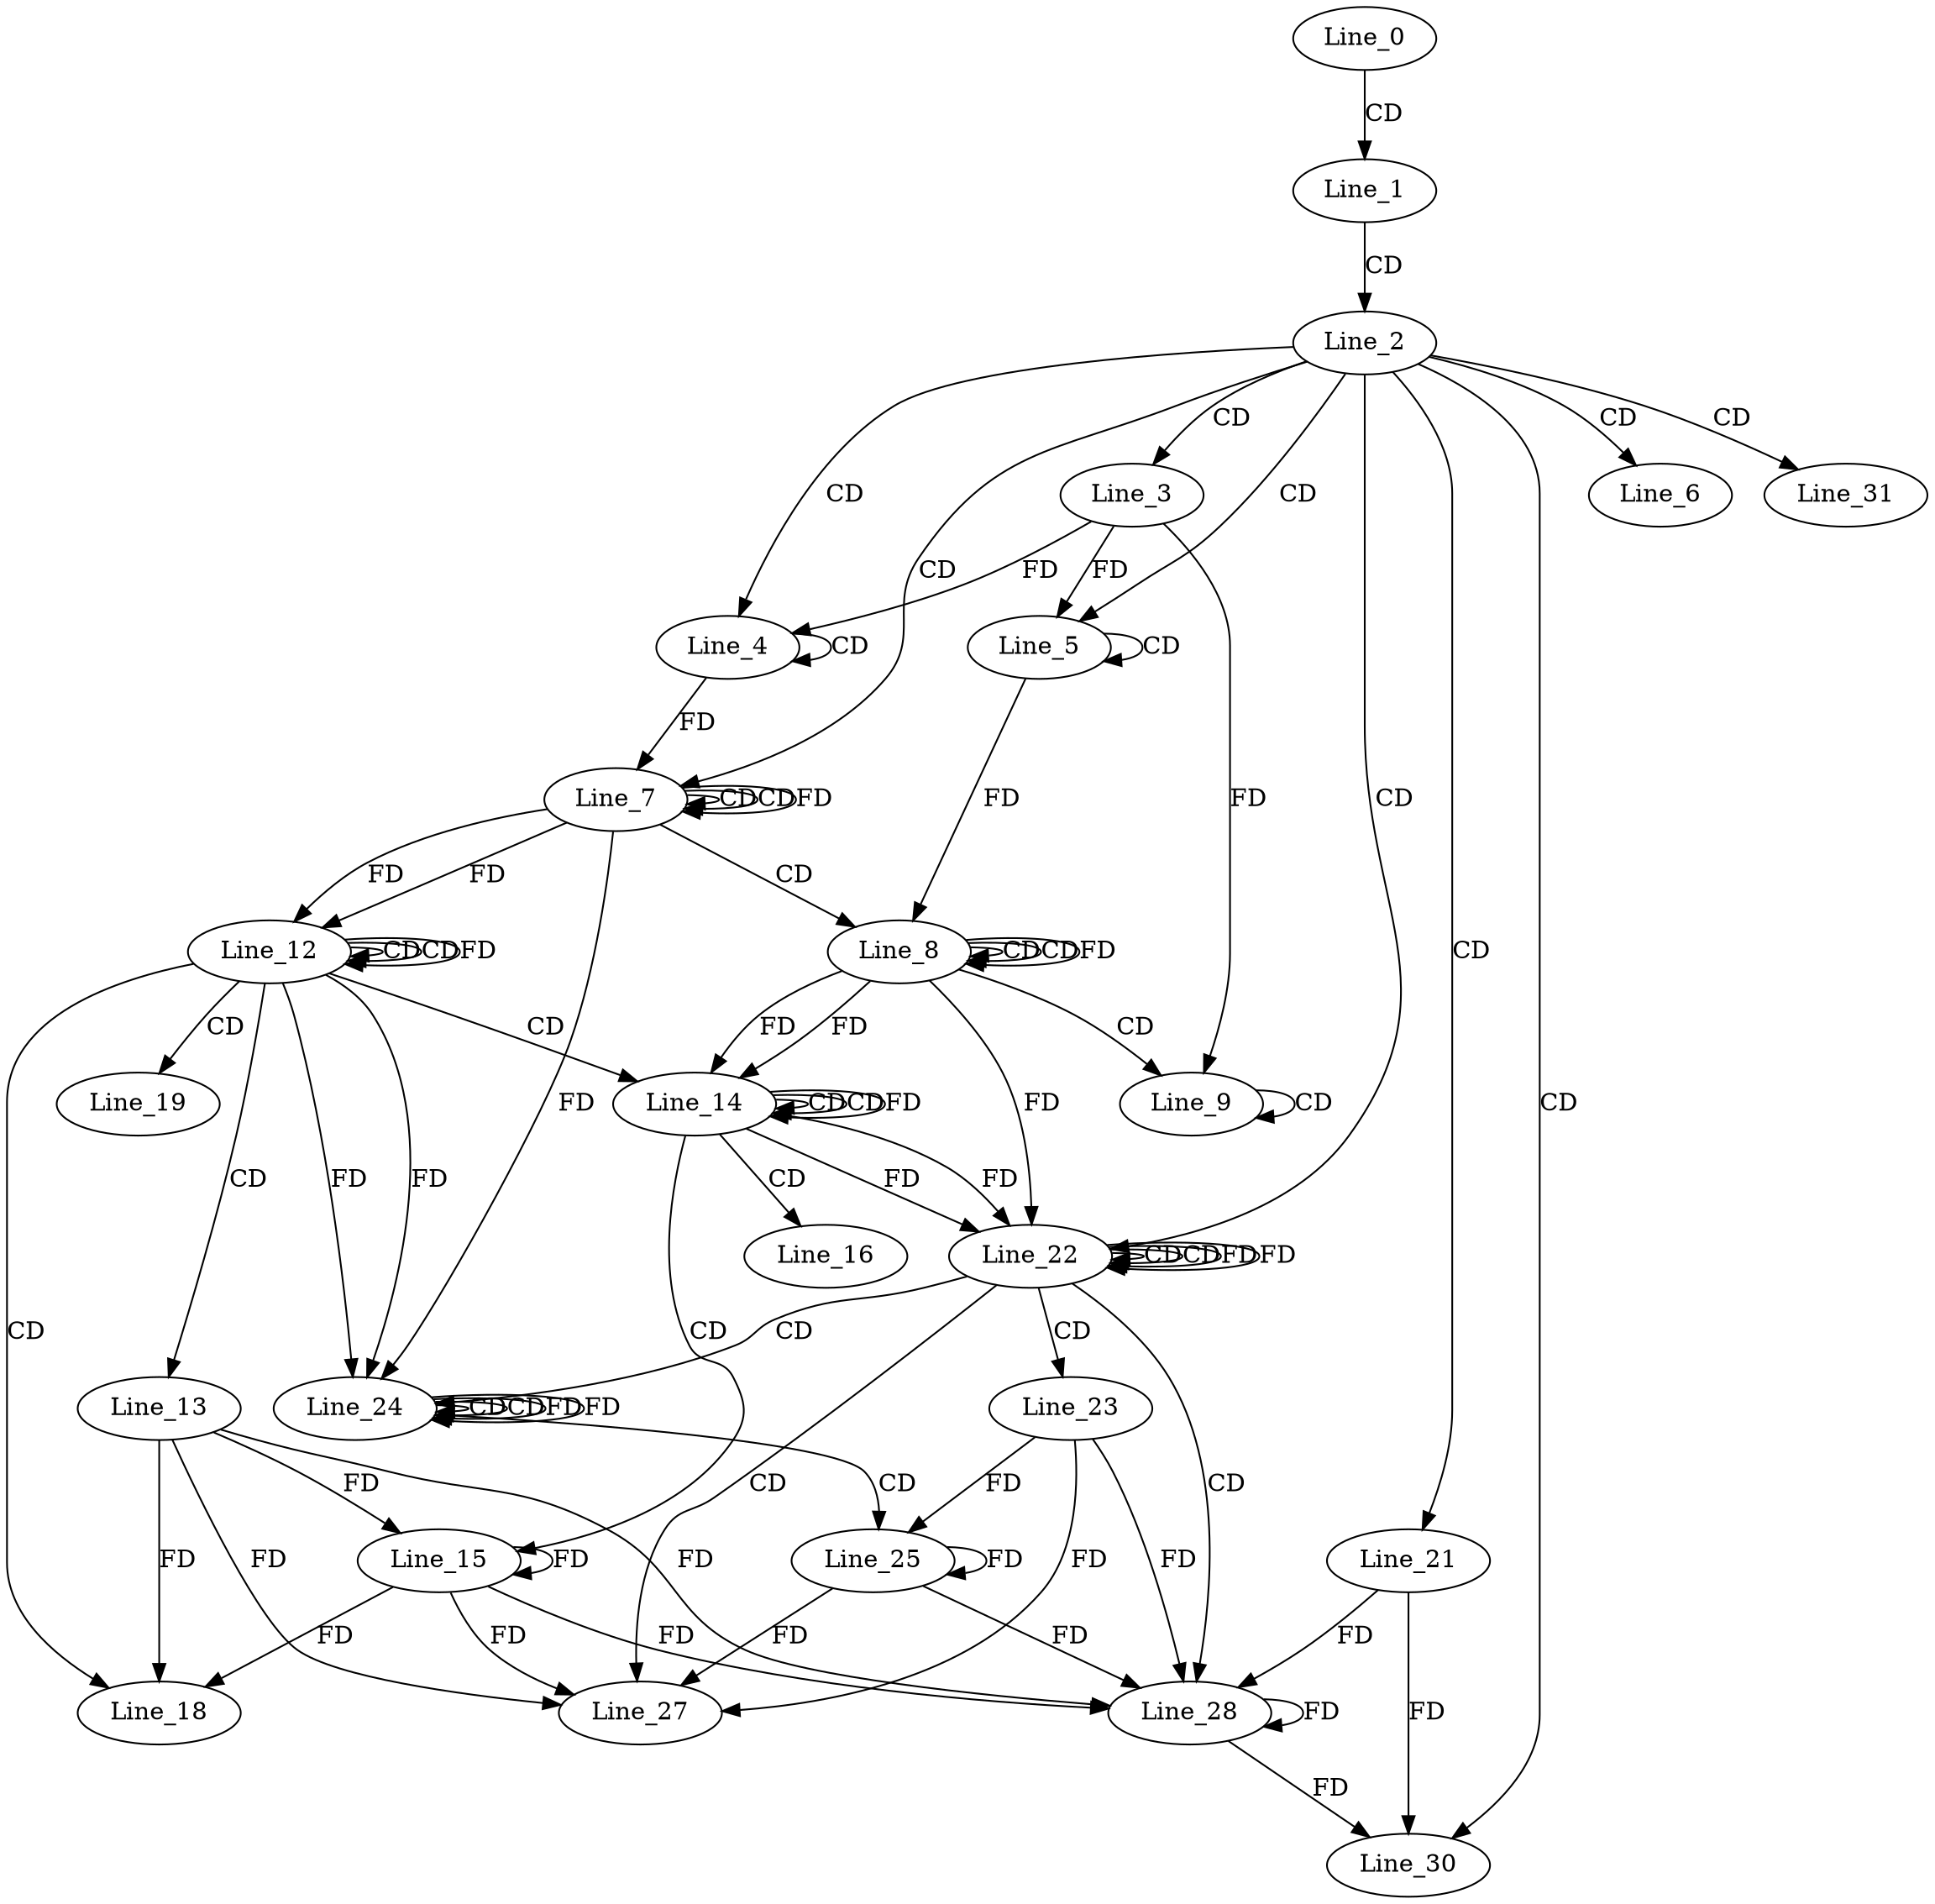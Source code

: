 digraph G {
  Line_0;
  Line_1;
  Line_2;
  Line_3;
  Line_4;
  Line_4;
  Line_5;
  Line_5;
  Line_6;
  Line_7;
  Line_7;
  Line_7;
  Line_8;
  Line_8;
  Line_8;
  Line_9;
  Line_9;
  Line_12;
  Line_12;
  Line_12;
  Line_13;
  Line_14;
  Line_14;
  Line_14;
  Line_15;
  Line_16;
  Line_18;
  Line_19;
  Line_21;
  Line_22;
  Line_22;
  Line_22;
  Line_23;
  Line_24;
  Line_24;
  Line_24;
  Line_25;
  Line_27;
  Line_28;
  Line_30;
  Line_31;
  Line_0 -> Line_1 [ label="CD" ];
  Line_1 -> Line_2 [ label="CD" ];
  Line_2 -> Line_3 [ label="CD" ];
  Line_2 -> Line_4 [ label="CD" ];
  Line_4 -> Line_4 [ label="CD" ];
  Line_3 -> Line_4 [ label="FD" ];
  Line_2 -> Line_5 [ label="CD" ];
  Line_5 -> Line_5 [ label="CD" ];
  Line_3 -> Line_5 [ label="FD" ];
  Line_2 -> Line_6 [ label="CD" ];
  Line_2 -> Line_7 [ label="CD" ];
  Line_7 -> Line_7 [ label="CD" ];
  Line_4 -> Line_7 [ label="FD" ];
  Line_7 -> Line_7 [ label="CD" ];
  Line_7 -> Line_7 [ label="FD" ];
  Line_7 -> Line_8 [ label="CD" ];
  Line_8 -> Line_8 [ label="CD" ];
  Line_5 -> Line_8 [ label="FD" ];
  Line_8 -> Line_8 [ label="CD" ];
  Line_8 -> Line_8 [ label="FD" ];
  Line_8 -> Line_9 [ label="CD" ];
  Line_9 -> Line_9 [ label="CD" ];
  Line_3 -> Line_9 [ label="FD" ];
  Line_12 -> Line_12 [ label="CD" ];
  Line_7 -> Line_12 [ label="FD" ];
  Line_12 -> Line_12 [ label="CD" ];
  Line_12 -> Line_12 [ label="FD" ];
  Line_7 -> Line_12 [ label="FD" ];
  Line_12 -> Line_13 [ label="CD" ];
  Line_12 -> Line_14 [ label="CD" ];
  Line_14 -> Line_14 [ label="CD" ];
  Line_8 -> Line_14 [ label="FD" ];
  Line_14 -> Line_14 [ label="CD" ];
  Line_14 -> Line_14 [ label="FD" ];
  Line_8 -> Line_14 [ label="FD" ];
  Line_14 -> Line_15 [ label="CD" ];
  Line_15 -> Line_15 [ label="FD" ];
  Line_13 -> Line_15 [ label="FD" ];
  Line_14 -> Line_16 [ label="CD" ];
  Line_12 -> Line_18 [ label="CD" ];
  Line_15 -> Line_18 [ label="FD" ];
  Line_13 -> Line_18 [ label="FD" ];
  Line_12 -> Line_19 [ label="CD" ];
  Line_2 -> Line_21 [ label="CD" ];
  Line_2 -> Line_22 [ label="CD" ];
  Line_22 -> Line_22 [ label="CD" ];
  Line_14 -> Line_22 [ label="FD" ];
  Line_22 -> Line_22 [ label="CD" ];
  Line_22 -> Line_22 [ label="FD" ];
  Line_14 -> Line_22 [ label="FD" ];
  Line_8 -> Line_22 [ label="FD" ];
  Line_22 -> Line_23 [ label="CD" ];
  Line_22 -> Line_24 [ label="CD" ];
  Line_24 -> Line_24 [ label="CD" ];
  Line_12 -> Line_24 [ label="FD" ];
  Line_24 -> Line_24 [ label="CD" ];
  Line_24 -> Line_24 [ label="FD" ];
  Line_12 -> Line_24 [ label="FD" ];
  Line_7 -> Line_24 [ label="FD" ];
  Line_24 -> Line_25 [ label="CD" ];
  Line_25 -> Line_25 [ label="FD" ];
  Line_23 -> Line_25 [ label="FD" ];
  Line_22 -> Line_27 [ label="CD" ];
  Line_25 -> Line_27 [ label="FD" ];
  Line_23 -> Line_27 [ label="FD" ];
  Line_15 -> Line_27 [ label="FD" ];
  Line_13 -> Line_27 [ label="FD" ];
  Line_22 -> Line_28 [ label="CD" ];
  Line_28 -> Line_28 [ label="FD" ];
  Line_21 -> Line_28 [ label="FD" ];
  Line_25 -> Line_28 [ label="FD" ];
  Line_23 -> Line_28 [ label="FD" ];
  Line_15 -> Line_28 [ label="FD" ];
  Line_13 -> Line_28 [ label="FD" ];
  Line_2 -> Line_30 [ label="CD" ];
  Line_28 -> Line_30 [ label="FD" ];
  Line_21 -> Line_30 [ label="FD" ];
  Line_2 -> Line_31 [ label="CD" ];
  Line_22 -> Line_22 [ label="FD" ];
  Line_24 -> Line_24 [ label="FD" ];
}
